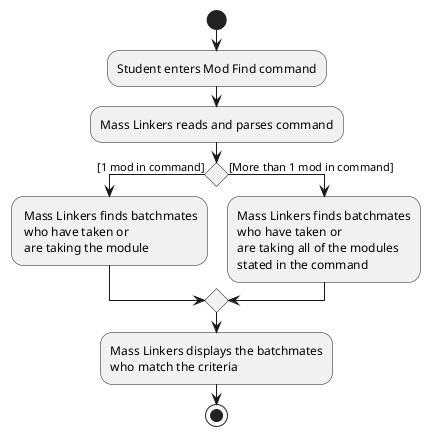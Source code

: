 @startuml
start
:Student enters Mod Find command;
:Mass Linkers reads and parses command;
skinparam conditionStyle diamond
if () then ([1 mod in command])
   : Mass Linkers finds batchmates
    who have taken or
    are taking the module;



else ([More than 1 mod in command])
  :Mass Linkers finds batchmates
  who have taken or
  are taking all of the modules
  stated in the command;
endif
:Mass Linkers displays the batchmates
who match the criteria;

stop

@enduml

